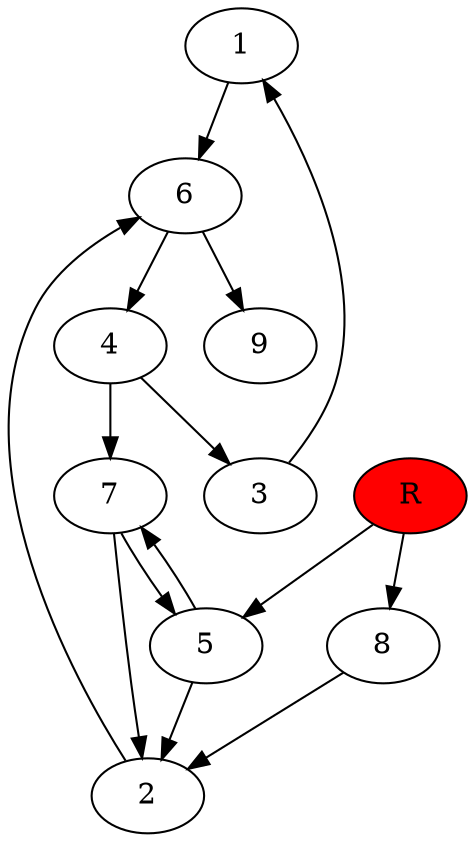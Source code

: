 digraph prb76246 {
	1
	2
	3
	4
	5
	6
	7
	8
	R [fillcolor="#ff0000" style=filled]
	1 -> 6
	2 -> 6
	3 -> 1
	4 -> 3
	4 -> 7
	5 -> 2
	5 -> 7
	6 -> 4
	6 -> 9
	7 -> 2
	7 -> 5
	8 -> 2
	R -> 5
	R -> 8
}
